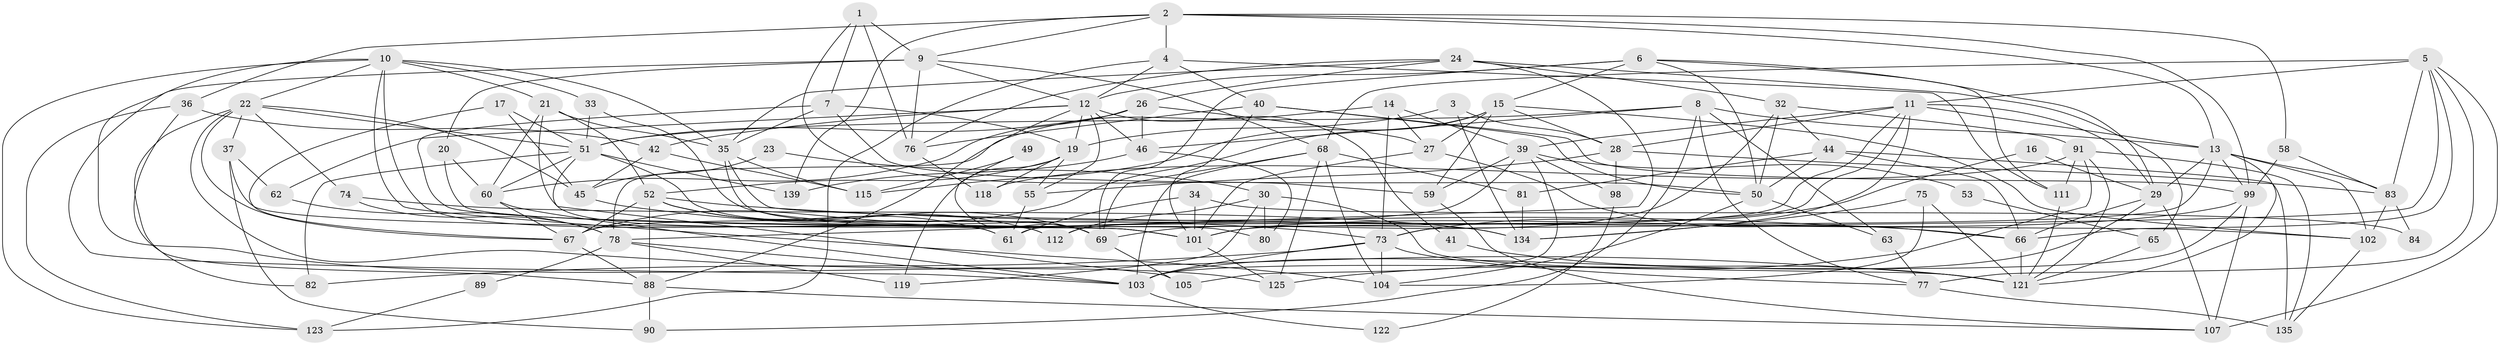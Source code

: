 // Generated by graph-tools (version 1.1) at 2025/52/02/27/25 19:52:06]
// undirected, 93 vertices, 233 edges
graph export_dot {
graph [start="1"]
  node [color=gray90,style=filled];
  1;
  2 [super="+48"];
  3;
  4;
  5 [super="+114"];
  6 [super="+100"];
  7 [super="+18"];
  8 [super="+145"];
  9 [super="+113"];
  10 [super="+70"];
  11 [super="+72"];
  12 [super="+109"];
  13 [super="+25"];
  14 [super="+92"];
  15 [super="+31"];
  16;
  17;
  19 [super="+56"];
  20;
  21;
  22 [super="+85"];
  23;
  24 [super="+108"];
  26 [super="+38"];
  27;
  28 [super="+71"];
  29 [super="+127"];
  30 [super="+116"];
  32 [super="+64"];
  33;
  34;
  35 [super="+47"];
  36 [super="+117"];
  37 [super="+54"];
  39 [super="+57"];
  40 [super="+43"];
  41;
  42;
  44 [super="+138"];
  45 [super="+106"];
  46 [super="+142"];
  49;
  50 [super="+95"];
  51 [super="+143"];
  52 [super="+93"];
  53;
  55 [super="+87"];
  58;
  59;
  60 [super="+86"];
  61 [super="+136"];
  62;
  63;
  65;
  66 [super="+120"];
  67 [super="+79"];
  68 [super="+133"];
  69 [super="+129"];
  73 [super="+126"];
  74;
  75;
  76 [super="+110"];
  77 [super="+128"];
  78 [super="+96"];
  80;
  81;
  82;
  83 [super="+131"];
  84;
  88 [super="+97"];
  89;
  90;
  91 [super="+94"];
  98;
  99 [super="+141"];
  101 [super="+130"];
  102 [super="+132"];
  103 [super="+124"];
  104;
  105;
  107;
  111 [super="+137"];
  112;
  115;
  118;
  119;
  121 [super="+140"];
  122;
  123;
  125 [super="+144"];
  134 [super="+146"];
  135;
  139;
  1 -- 7;
  1 -- 59;
  1 -- 9;
  1 -- 76;
  2 -- 139;
  2 -- 36;
  2 -- 99;
  2 -- 9;
  2 -- 4;
  2 -- 58;
  2 -- 13;
  3 -- 19;
  3 -- 134;
  3 -- 28;
  4 -- 40;
  4 -- 123;
  4 -- 111;
  4 -- 12;
  5 -- 68;
  5 -- 11;
  5 -- 77;
  5 -- 83;
  5 -- 73;
  5 -- 66;
  5 -- 107;
  6 -- 12;
  6 -- 50;
  6 -- 111;
  6 -- 69;
  6 -- 15;
  6 -- 29;
  7 -- 101;
  7 -- 35;
  7 -- 50;
  7 -- 19;
  8 -- 77;
  8 -- 51;
  8 -- 90;
  8 -- 13;
  8 -- 46;
  8 -- 63;
  9 -- 20;
  9 -- 68;
  9 -- 103;
  9 -- 76;
  9 -- 12;
  10 -- 21 [weight=2];
  10 -- 33;
  10 -- 35;
  10 -- 22;
  10 -- 104;
  10 -- 123;
  10 -- 61;
  10 -- 125;
  11 -- 28;
  11 -- 29;
  11 -- 134;
  11 -- 101;
  11 -- 112;
  11 -- 13;
  11 -- 39;
  12 -- 42;
  12 -- 19;
  12 -- 46;
  12 -- 55;
  12 -- 62;
  12 -- 88;
  12 -- 41;
  13 -- 102;
  13 -- 99;
  13 -- 83;
  13 -- 61;
  13 -- 121;
  13 -- 29;
  14 -- 27;
  14 -- 73;
  14 -- 39;
  14 -- 78;
  15 -- 102;
  15 -- 59;
  15 -- 67;
  15 -- 115;
  15 -- 27;
  15 -- 28;
  16 -- 73;
  16 -- 29;
  17 -- 51;
  17 -- 45;
  17 -- 67;
  19 -- 118;
  19 -- 119;
  19 -- 52;
  19 -- 55;
  20 -- 101;
  20 -- 60;
  21 -- 112;
  21 -- 35;
  21 -- 52;
  21 -- 60;
  22 -- 45;
  22 -- 37;
  22 -- 82;
  22 -- 121;
  22 -- 74;
  22 -- 67;
  22 -- 51;
  23 -- 45;
  23 -- 30;
  24 -- 26;
  24 -- 78;
  24 -- 32;
  24 -- 65;
  24 -- 35;
  24 -- 76;
  26 -- 27;
  26 -- 60;
  26 -- 51;
  26 -- 46;
  27 -- 66;
  27 -- 101;
  28 -- 98;
  28 -- 83;
  28 -- 55;
  29 -- 107;
  29 -- 66;
  29 -- 103;
  30 -- 112;
  30 -- 80;
  30 -- 119;
  30 -- 121;
  32 -- 44;
  32 -- 91;
  32 -- 50;
  32 -- 69;
  33 -- 134;
  33 -- 51;
  34 -- 101;
  34 -- 84;
  34 -- 61;
  35 -- 80;
  35 -- 115;
  35 -- 102;
  36 -- 123;
  36 -- 42;
  36 -- 88;
  37 -- 90;
  37 -- 62;
  37 -- 101;
  39 -- 59;
  39 -- 67;
  39 -- 98;
  39 -- 53;
  39 -- 105;
  40 -- 101;
  40 -- 50;
  40 -- 99;
  40 -- 76;
  41 -- 121;
  42 -- 45;
  42 -- 115;
  44 -- 66;
  44 -- 135;
  44 -- 81;
  44 -- 50;
  45 -- 73;
  46 -- 80;
  46 -- 139;
  49 -- 115;
  49 -- 69;
  50 -- 63;
  50 -- 104;
  51 -- 82 [weight=2];
  51 -- 69;
  51 -- 105;
  51 -- 139;
  51 -- 60;
  52 -- 61;
  52 -- 67;
  52 -- 112;
  52 -- 66;
  52 -- 69;
  52 -- 88;
  53 -- 65;
  55 -- 61;
  58 -- 83;
  58 -- 99;
  59 -- 107;
  60 -- 103;
  60 -- 67;
  62 -- 78;
  63 -- 77;
  65 -- 121;
  66 -- 121;
  67 -- 88;
  68 -- 69;
  68 -- 104;
  68 -- 125;
  68 -- 81;
  68 -- 103;
  69 -- 105;
  73 -- 77;
  73 -- 103;
  73 -- 82;
  73 -- 104;
  74 -- 78;
  74 -- 134;
  75 -- 121;
  75 -- 134;
  75 -- 104;
  76 -- 118;
  77 -- 135 [weight=2];
  78 -- 119;
  78 -- 103;
  78 -- 89;
  81 -- 134;
  83 -- 84;
  83 -- 102;
  88 -- 107;
  88 -- 90;
  89 -- 123;
  91 -- 125;
  91 -- 111 [weight=2];
  91 -- 118;
  91 -- 121;
  91 -- 135 [weight=2];
  98 -- 122;
  99 -- 103;
  99 -- 107;
  99 -- 101;
  101 -- 125;
  102 -- 135;
  103 -- 122;
  111 -- 121;
}
